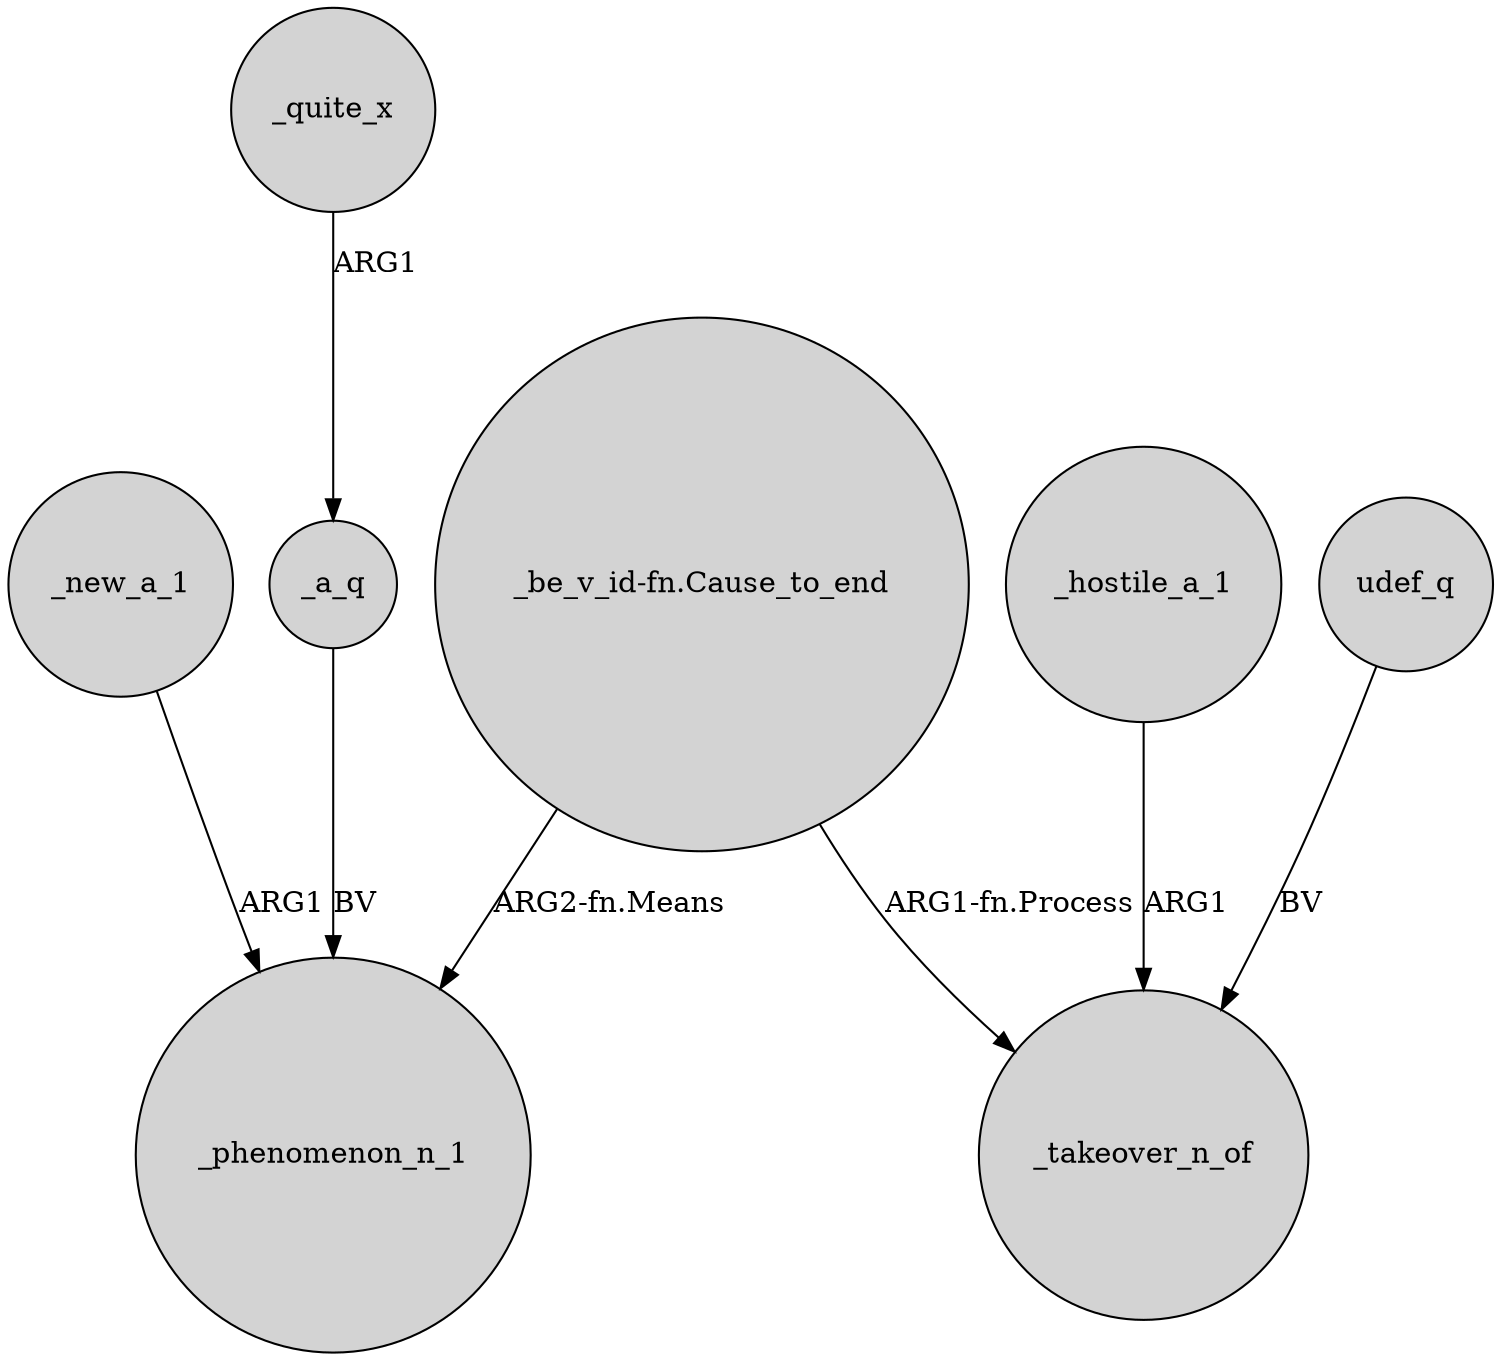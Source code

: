 digraph {
	node [shape=circle style=filled]
	_new_a_1 -> _phenomenon_n_1 [label=ARG1]
	"_be_v_id-fn.Cause_to_end" -> _phenomenon_n_1 [label="ARG2-fn.Means"]
	"_be_v_id-fn.Cause_to_end" -> _takeover_n_of [label="ARG1-fn.Process"]
	_hostile_a_1 -> _takeover_n_of [label=ARG1]
	udef_q -> _takeover_n_of [label=BV]
	_a_q -> _phenomenon_n_1 [label=BV]
	_quite_x -> _a_q [label=ARG1]
}
